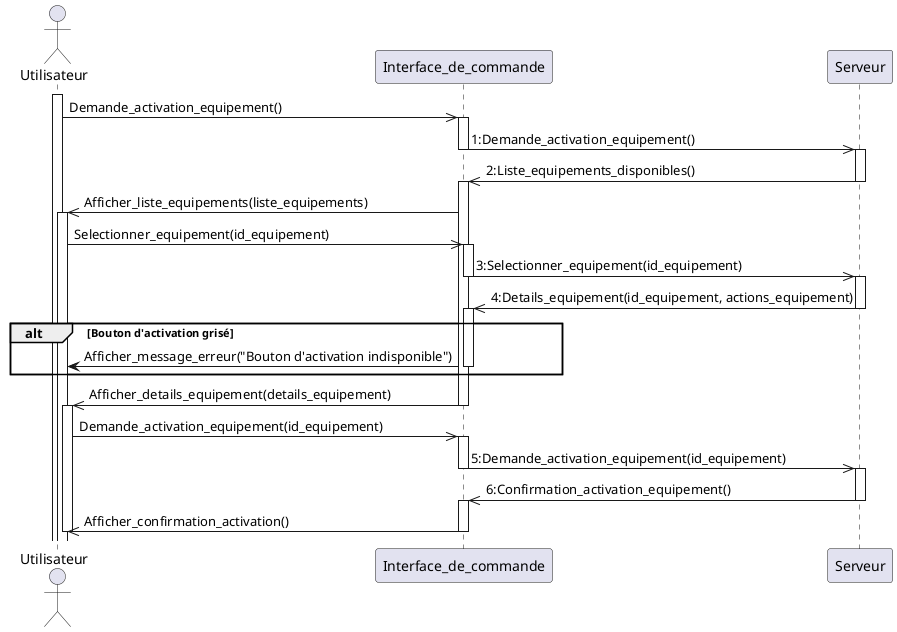 @startuml

actor Utilisateur
participant Interface_de_commande
participant Serveur

activate Utilisateur

Utilisateur->>Interface_de_commande: Demande_activation_equipement()

activate Interface_de_commande
Interface_de_commande->>Serveur: 1:Demande_activation_equipement()
deactivate Interface_de_commande

activate Serveur
Serveur->>Interface_de_commande: 2:Liste_equipements_disponibles()
deactivate Serveur

activate Interface_de_commande
Interface_de_commande->>Utilisateur: Afficher_liste_equipements(liste_equipements)

activate Utilisateur
Utilisateur->>Interface_de_commande: Selectionner_equipement(id_equipement)

activate Interface_de_commande
Interface_de_commande->>Serveur: 3:Selectionner_equipement(id_equipement)
deactivate Interface_de_commande

activate Serveur
Serveur->>Interface_de_commande: 4:Details_equipement(id_equipement, actions_equipement)
deactivate Serveur

alt Bouton d'activation grisé
    activate Interface_de_commande
    Interface_de_commande->Utilisateur: Afficher_message_erreur("Bouton d'activation indisponible")
    deactivate Interface_de_commande
end

activate Interface_de_commande
Interface_de_commande->>Utilisateur: Afficher_details_equipement(details_equipement)
deactivate Interface_de_commande

activate Utilisateur
Utilisateur->>Interface_de_commande: Demande_activation_equipement(id_equipement)

activate Interface_de_commande
Interface_de_commande->>Serveur: 5:Demande_activation_equipement(id_equipement)
deactivate Interface_de_commande

activate Serveur
Serveur->>Interface_de_commande: 6:Confirmation_activation_equipement()
deactivate Serveur

activate Interface_de_commande
Interface_de_commande->>Utilisateur: Afficher_confirmation_activation()
deactivate Interface_de_commande

deactivate Utilisateur
@enduml